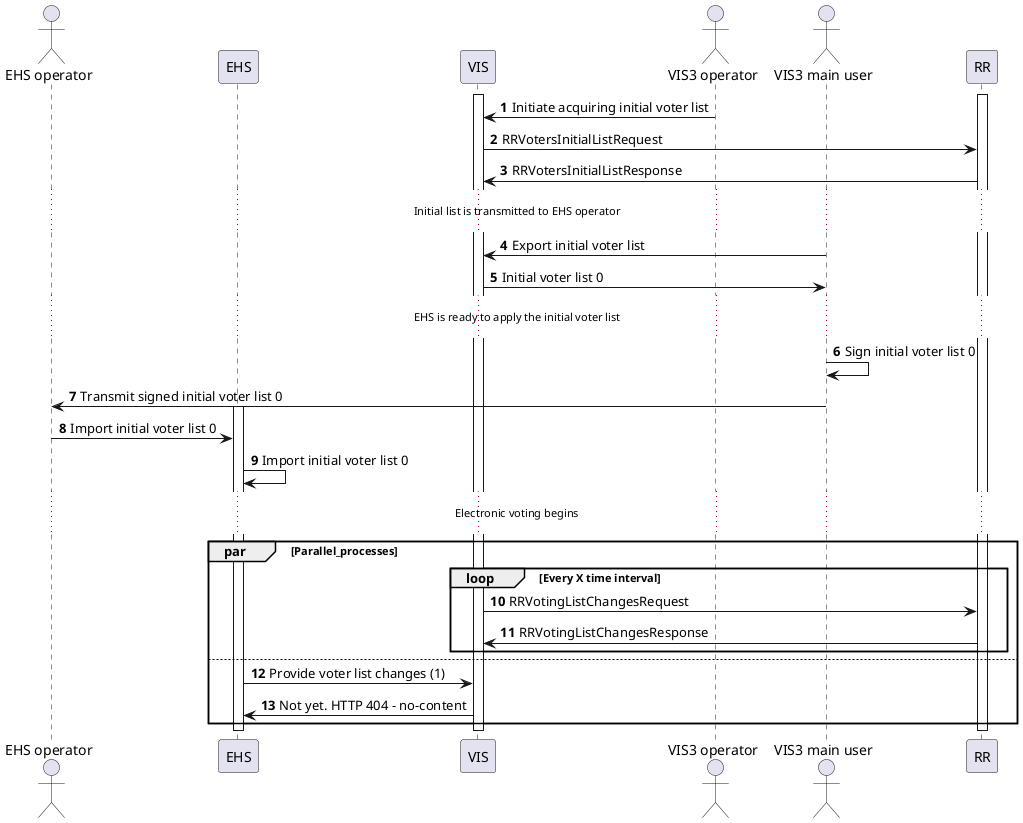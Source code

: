 @startuml
autonumber

actor "EHS operator" as ac_ehs
participant "EHS" as ehs
participant "VIS" as vis
actor "VIS3 operator" as ac_vis
actor "VIS3 main user" as ac_vis_main
participant "RR" as rr

activate vis
activate rr

ac_vis -> vis : Initiate acquiring initial voter list
vis -> rr : RRVotersInitialListRequest
rr -> vis : RRVotersInitialListResponse

...Initial list is transmitted to EHS operator...

ac_vis_main -> vis: Export initial voter list
vis -> ac_vis_main: Initial voter list 0

...EHS is ready to apply the initial voter list...

ac_vis_main -> ac_vis_main: Sign initial voter list 0
ac_vis_main -> ac_ehs: Transmit signed initial voter list 0
activate ehs
ac_ehs -> ehs: Import initial voter list 0
ehs -> ehs: Import initial voter list 0

...Electronic voting begins...
par Parallel_processes
    loop Every X time interval
        vis -> rr : RRVotingListChangesRequest
        rr -> vis : RRVotingListChangesResponse
    end

    else

    ehs -> vis : Provide voter list changes (1)
    vis -> ehs : Not yet. HTTP 404 - no-content

end

deactivate vis
deactivate rr
deactivate ehs

@enduml
